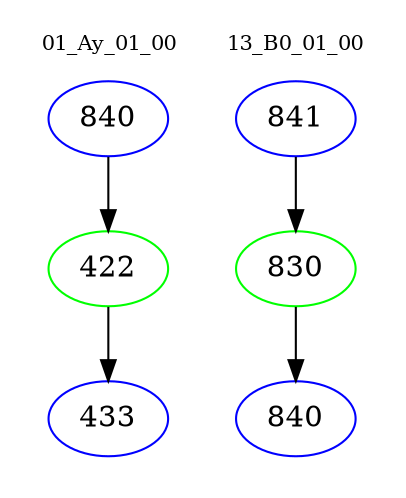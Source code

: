 digraph{
subgraph cluster_0 {
color = white
label = "01_Ay_01_00";
fontsize=10;
T0_840 [label="840", color="blue"]
T0_840 -> T0_422 [color="black"]
T0_422 [label="422", color="green"]
T0_422 -> T0_433 [color="black"]
T0_433 [label="433", color="blue"]
}
subgraph cluster_1 {
color = white
label = "13_B0_01_00";
fontsize=10;
T1_841 [label="841", color="blue"]
T1_841 -> T1_830 [color="black"]
T1_830 [label="830", color="green"]
T1_830 -> T1_840 [color="black"]
T1_840 [label="840", color="blue"]
}
}
